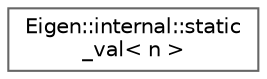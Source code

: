 digraph "类继承关系图"
{
 // LATEX_PDF_SIZE
  bgcolor="transparent";
  edge [fontname=Helvetica,fontsize=10,labelfontname=Helvetica,labelfontsize=10];
  node [fontname=Helvetica,fontsize=10,shape=box,height=0.2,width=0.4];
  rankdir="LR";
  Node0 [id="Node000000",label="Eigen::internal::static\l_val\< n \>",height=0.2,width=0.4,color="grey40", fillcolor="white", style="filled",URL="$struct_eigen_1_1internal_1_1static__val.html",tooltip=" "];
}

